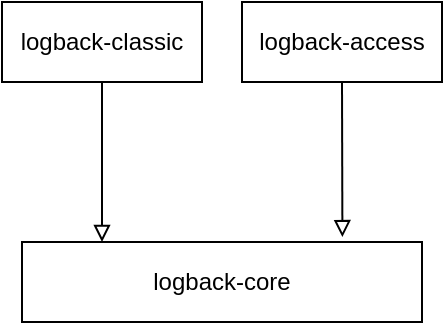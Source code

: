 <mxfile version="20.5.1" type="github">
  <diagram id="vHHTRy6oj6F_zs_hj-PX" name="architecture">
    <mxGraphModel dx="813" dy="499" grid="1" gridSize="10" guides="1" tooltips="1" connect="1" arrows="1" fold="1" page="1" pageScale="1" pageWidth="1169" pageHeight="827" math="0" shadow="0">
      <root>
        <mxCell id="0" />
        <mxCell id="1" parent="0" />
        <mxCell id="7K3nJ44wm9ZJKXJSP0wh-1" value="logback-core" style="rounded=0;whiteSpace=wrap;html=1;" vertex="1" parent="1">
          <mxGeometry x="320" y="440" width="200" height="40" as="geometry" />
        </mxCell>
        <object label="logback-classic" 備考="log4jの改善版に相当" id="7K3nJ44wm9ZJKXJSP0wh-2">
          <mxCell style="rounded=0;whiteSpace=wrap;html=1;" vertex="1" parent="1">
            <mxGeometry x="310" y="320" width="100" height="40" as="geometry" />
          </mxCell>
        </object>
        <mxCell id="7K3nJ44wm9ZJKXJSP0wh-3" value="" style="endArrow=block;html=1;rounded=0;exitX=0.5;exitY=1;exitDx=0;exitDy=0;endFill=0;" edge="1" parent="1" source="7K3nJ44wm9ZJKXJSP0wh-2">
          <mxGeometry width="50" height="50" relative="1" as="geometry">
            <mxPoint x="390" y="470" as="sourcePoint" />
            <mxPoint x="360" y="440" as="targetPoint" />
          </mxGeometry>
        </mxCell>
        <object label="logback-access" 備考="log4jの改善版に相当" id="7K3nJ44wm9ZJKXJSP0wh-5">
          <mxCell style="rounded=0;whiteSpace=wrap;html=1;" vertex="1" parent="1">
            <mxGeometry x="430" y="320" width="100" height="40" as="geometry" />
          </mxCell>
        </object>
        <mxCell id="7K3nJ44wm9ZJKXJSP0wh-6" value="" style="endArrow=block;html=1;rounded=0;exitX=0.5;exitY=1;exitDx=0;exitDy=0;entryX=0.801;entryY=-0.061;entryDx=0;entryDy=0;entryPerimeter=0;endFill=0;" edge="1" source="7K3nJ44wm9ZJKXJSP0wh-5" parent="1" target="7K3nJ44wm9ZJKXJSP0wh-1">
          <mxGeometry width="50" height="50" relative="1" as="geometry">
            <mxPoint x="540" y="470" as="sourcePoint" />
            <mxPoint x="531" y="441" as="targetPoint" />
          </mxGeometry>
        </mxCell>
      </root>
    </mxGraphModel>
  </diagram>
</mxfile>
